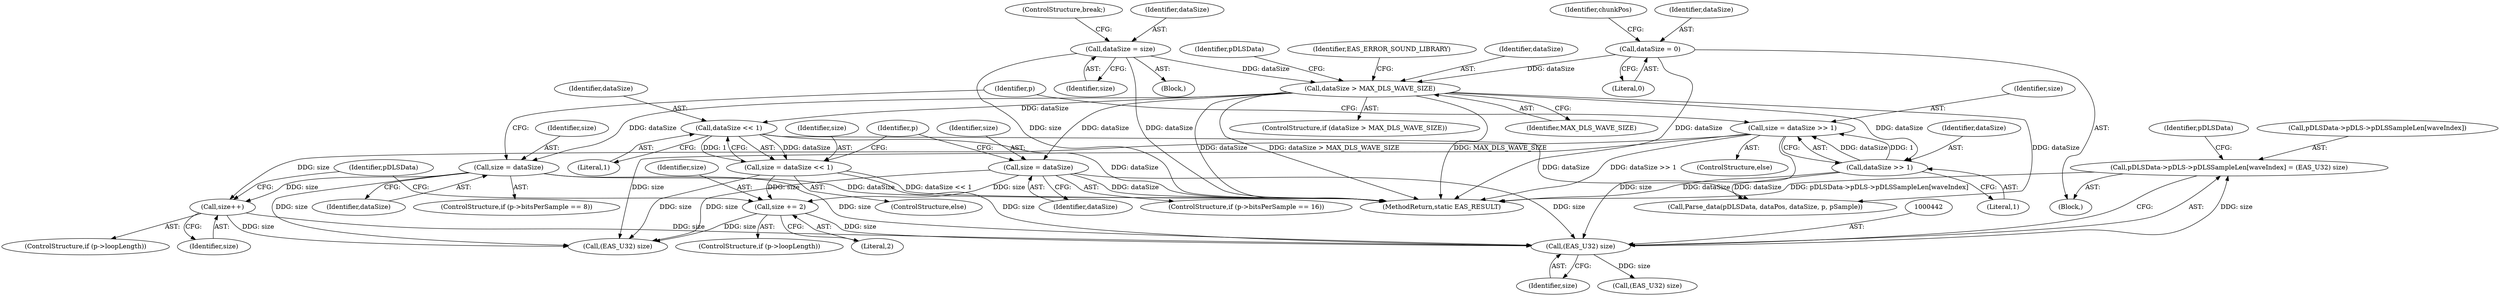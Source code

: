 digraph "0_Android_e999f077f6ef59d20282f1e04786816a31fb8be6@array" {
"1000433" [label="(Call,pDLSData->pDLS->pDLSSampleLen[waveIndex] = (EAS_U32) size)"];
"1000441" [label="(Call,(EAS_U32) size)"];
"1000360" [label="(Call,size = dataSize >> 1)"];
"1000362" [label="(Call,dataSize >> 1)"];
"1000256" [label="(Call,dataSize > MAX_DLS_WAVE_SIZE)"];
"1000249" [label="(Call,dataSize = size)"];
"1000146" [label="(Call,dataSize = 0)"];
"1000356" [label="(Call,size = dataSize)"];
"1000369" [label="(Call,size++)"];
"1000383" [label="(Call,size = dataSize << 1)"];
"1000385" [label="(Call,dataSize << 1)"];
"1000379" [label="(Call,size = dataSize)"];
"1000392" [label="(Call,size += 2)"];
"1000365" [label="(ControlStructure,if (p->loopLength))"];
"1000369" [label="(Call,size++)"];
"1000384" [label="(Identifier,size)"];
"1000381" [label="(Identifier,dataSize)"];
"1000249" [label="(Call,dataSize = size)"];
"1000228" [label="(Block,)"];
"1000373" [label="(ControlStructure,if (p->bitsPerSample == 16))"];
"1000363" [label="(Identifier,dataSize)"];
"1000153" [label="(Identifier,chunkPos)"];
"1000443" [label="(Identifier,size)"];
"1000387" [label="(Literal,1)"];
"1000265" [label="(Identifier,pDLSData)"];
"1000251" [label="(Identifier,size)"];
"1000261" [label="(Identifier,EAS_ERROR_SOUND_LIBRARY)"];
"1000386" [label="(Identifier,dataSize)"];
"1000359" [label="(ControlStructure,else)"];
"1000258" [label="(Identifier,MAX_DLS_WAVE_SIZE)"];
"1000478" [label="(MethodReturn,static EAS_RESULT)"];
"1000467" [label="(Call,Parse_data(pDLSData, dataPos, dataSize, p, pSample))"];
"1000358" [label="(Identifier,dataSize)"];
"1000257" [label="(Identifier,dataSize)"];
"1000147" [label="(Identifier,dataSize)"];
"1000370" [label="(Identifier,size)"];
"1000383" [label="(Call,size = dataSize << 1)"];
"1000356" [label="(Call,size = dataSize)"];
"1000357" [label="(Identifier,size)"];
"1000406" [label="(Call,(EAS_U32) size)"];
"1000382" [label="(ControlStructure,else)"];
"1000252" [label="(ControlStructure,break;)"];
"1000394" [label="(Literal,2)"];
"1000367" [label="(Identifier,p)"];
"1000364" [label="(Literal,1)"];
"1000448" [label="(Call,(EAS_U32) size)"];
"1000398" [label="(Identifier,pDLSData)"];
"1000433" [label="(Call,pDLSData->pDLS->pDLSSampleLen[waveIndex] = (EAS_U32) size)"];
"1000360" [label="(Call,size = dataSize >> 1)"];
"1000127" [label="(Block,)"];
"1000393" [label="(Identifier,size)"];
"1000392" [label="(Call,size += 2)"];
"1000148" [label="(Literal,0)"];
"1000390" [label="(Identifier,p)"];
"1000255" [label="(ControlStructure,if (dataSize > MAX_DLS_WAVE_SIZE))"];
"1000256" [label="(Call,dataSize > MAX_DLS_WAVE_SIZE)"];
"1000146" [label="(Call,dataSize = 0)"];
"1000380" [label="(Identifier,size)"];
"1000388" [label="(ControlStructure,if (p->loopLength))"];
"1000250" [label="(Identifier,dataSize)"];
"1000434" [label="(Call,pDLSData->pDLS->pDLSSampleLen[waveIndex])"];
"1000361" [label="(Identifier,size)"];
"1000385" [label="(Call,dataSize << 1)"];
"1000379" [label="(Call,size = dataSize)"];
"1000362" [label="(Call,dataSize >> 1)"];
"1000446" [label="(Identifier,pDLSData)"];
"1000441" [label="(Call,(EAS_U32) size)"];
"1000350" [label="(ControlStructure,if (p->bitsPerSample == 8))"];
"1000433" -> "1000127"  [label="AST: "];
"1000433" -> "1000441"  [label="CFG: "];
"1000434" -> "1000433"  [label="AST: "];
"1000441" -> "1000433"  [label="AST: "];
"1000446" -> "1000433"  [label="CFG: "];
"1000433" -> "1000478"  [label="DDG: pDLSData->pDLS->pDLSSampleLen[waveIndex]"];
"1000441" -> "1000433"  [label="DDG: size"];
"1000441" -> "1000443"  [label="CFG: "];
"1000442" -> "1000441"  [label="AST: "];
"1000443" -> "1000441"  [label="AST: "];
"1000360" -> "1000441"  [label="DDG: size"];
"1000356" -> "1000441"  [label="DDG: size"];
"1000369" -> "1000441"  [label="DDG: size"];
"1000383" -> "1000441"  [label="DDG: size"];
"1000379" -> "1000441"  [label="DDG: size"];
"1000392" -> "1000441"  [label="DDG: size"];
"1000441" -> "1000448"  [label="DDG: size"];
"1000360" -> "1000359"  [label="AST: "];
"1000360" -> "1000362"  [label="CFG: "];
"1000361" -> "1000360"  [label="AST: "];
"1000362" -> "1000360"  [label="AST: "];
"1000367" -> "1000360"  [label="CFG: "];
"1000360" -> "1000478"  [label="DDG: dataSize >> 1"];
"1000362" -> "1000360"  [label="DDG: dataSize"];
"1000362" -> "1000360"  [label="DDG: 1"];
"1000360" -> "1000369"  [label="DDG: size"];
"1000360" -> "1000406"  [label="DDG: size"];
"1000362" -> "1000364"  [label="CFG: "];
"1000363" -> "1000362"  [label="AST: "];
"1000364" -> "1000362"  [label="AST: "];
"1000362" -> "1000478"  [label="DDG: dataSize"];
"1000256" -> "1000362"  [label="DDG: dataSize"];
"1000362" -> "1000467"  [label="DDG: dataSize"];
"1000256" -> "1000255"  [label="AST: "];
"1000256" -> "1000258"  [label="CFG: "];
"1000257" -> "1000256"  [label="AST: "];
"1000258" -> "1000256"  [label="AST: "];
"1000261" -> "1000256"  [label="CFG: "];
"1000265" -> "1000256"  [label="CFG: "];
"1000256" -> "1000478"  [label="DDG: MAX_DLS_WAVE_SIZE"];
"1000256" -> "1000478"  [label="DDG: dataSize"];
"1000256" -> "1000478"  [label="DDG: dataSize > MAX_DLS_WAVE_SIZE"];
"1000249" -> "1000256"  [label="DDG: dataSize"];
"1000146" -> "1000256"  [label="DDG: dataSize"];
"1000256" -> "1000356"  [label="DDG: dataSize"];
"1000256" -> "1000379"  [label="DDG: dataSize"];
"1000256" -> "1000385"  [label="DDG: dataSize"];
"1000256" -> "1000467"  [label="DDG: dataSize"];
"1000249" -> "1000228"  [label="AST: "];
"1000249" -> "1000251"  [label="CFG: "];
"1000250" -> "1000249"  [label="AST: "];
"1000251" -> "1000249"  [label="AST: "];
"1000252" -> "1000249"  [label="CFG: "];
"1000249" -> "1000478"  [label="DDG: size"];
"1000249" -> "1000478"  [label="DDG: dataSize"];
"1000146" -> "1000127"  [label="AST: "];
"1000146" -> "1000148"  [label="CFG: "];
"1000147" -> "1000146"  [label="AST: "];
"1000148" -> "1000146"  [label="AST: "];
"1000153" -> "1000146"  [label="CFG: "];
"1000146" -> "1000478"  [label="DDG: dataSize"];
"1000356" -> "1000350"  [label="AST: "];
"1000356" -> "1000358"  [label="CFG: "];
"1000357" -> "1000356"  [label="AST: "];
"1000358" -> "1000356"  [label="AST: "];
"1000367" -> "1000356"  [label="CFG: "];
"1000356" -> "1000478"  [label="DDG: dataSize"];
"1000356" -> "1000369"  [label="DDG: size"];
"1000356" -> "1000406"  [label="DDG: size"];
"1000369" -> "1000365"  [label="AST: "];
"1000369" -> "1000370"  [label="CFG: "];
"1000370" -> "1000369"  [label="AST: "];
"1000398" -> "1000369"  [label="CFG: "];
"1000369" -> "1000406"  [label="DDG: size"];
"1000383" -> "1000382"  [label="AST: "];
"1000383" -> "1000385"  [label="CFG: "];
"1000384" -> "1000383"  [label="AST: "];
"1000385" -> "1000383"  [label="AST: "];
"1000390" -> "1000383"  [label="CFG: "];
"1000383" -> "1000478"  [label="DDG: dataSize << 1"];
"1000385" -> "1000383"  [label="DDG: dataSize"];
"1000385" -> "1000383"  [label="DDG: 1"];
"1000383" -> "1000392"  [label="DDG: size"];
"1000383" -> "1000406"  [label="DDG: size"];
"1000385" -> "1000387"  [label="CFG: "];
"1000386" -> "1000385"  [label="AST: "];
"1000387" -> "1000385"  [label="AST: "];
"1000385" -> "1000478"  [label="DDG: dataSize"];
"1000385" -> "1000467"  [label="DDG: dataSize"];
"1000379" -> "1000373"  [label="AST: "];
"1000379" -> "1000381"  [label="CFG: "];
"1000380" -> "1000379"  [label="AST: "];
"1000381" -> "1000379"  [label="AST: "];
"1000390" -> "1000379"  [label="CFG: "];
"1000379" -> "1000478"  [label="DDG: dataSize"];
"1000379" -> "1000392"  [label="DDG: size"];
"1000379" -> "1000406"  [label="DDG: size"];
"1000392" -> "1000388"  [label="AST: "];
"1000392" -> "1000394"  [label="CFG: "];
"1000393" -> "1000392"  [label="AST: "];
"1000394" -> "1000392"  [label="AST: "];
"1000398" -> "1000392"  [label="CFG: "];
"1000392" -> "1000406"  [label="DDG: size"];
}

